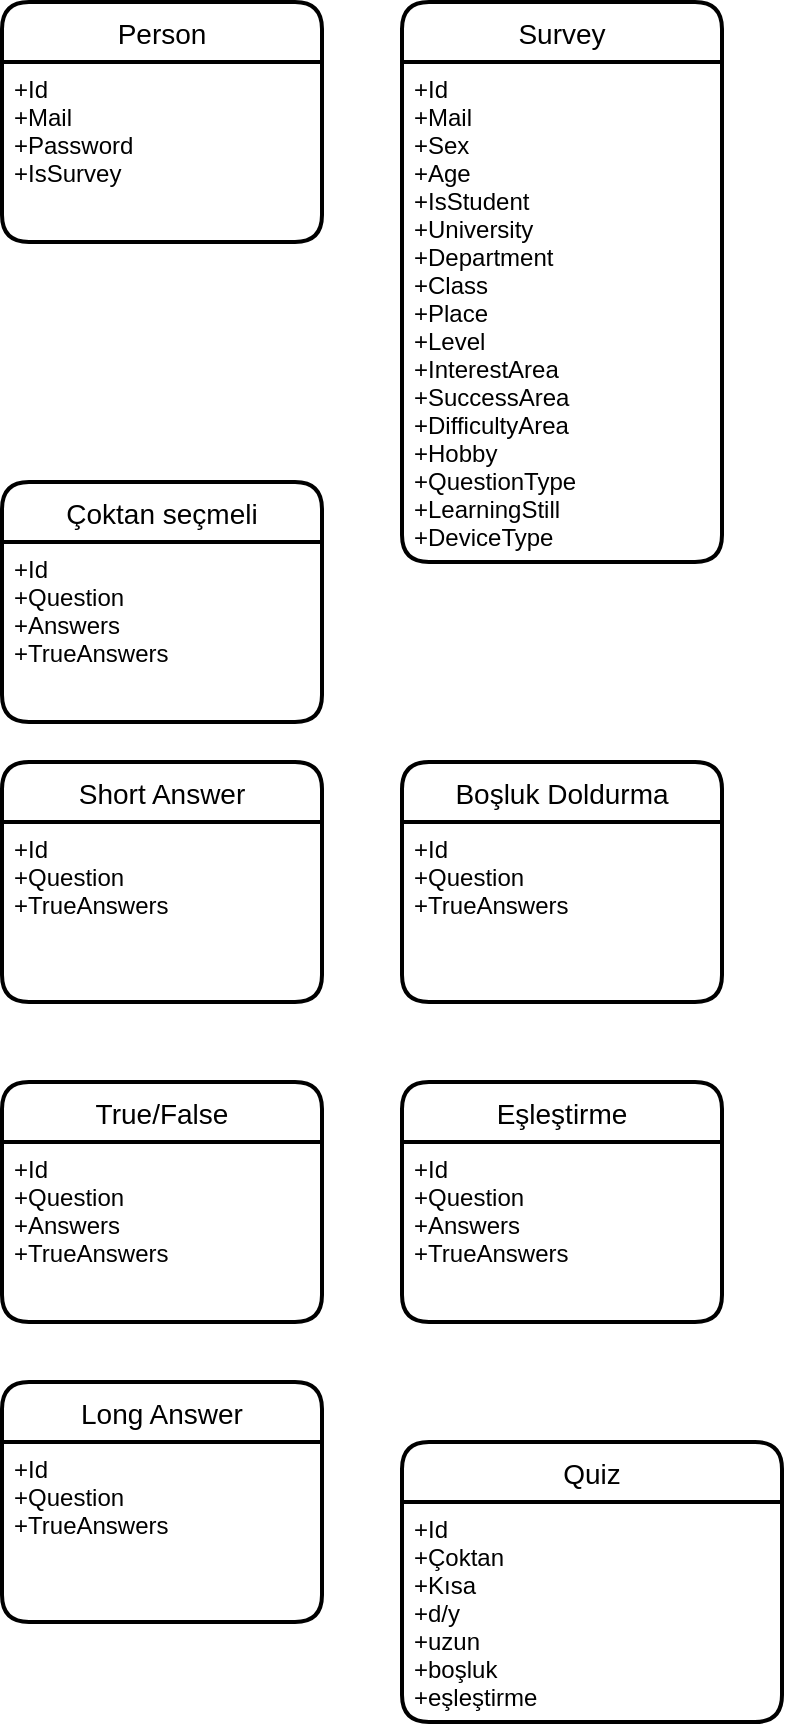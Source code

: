 <mxfile version="14.4.4" type="github">
  <diagram id="C5RBs43oDa-KdzZeNtuy" name="Page-1">
    <mxGraphModel dx="1382" dy="802" grid="1" gridSize="10" guides="1" tooltips="1" connect="1" arrows="1" fold="1" page="1" pageScale="1" pageWidth="827" pageHeight="1169" math="0" shadow="0">
      <root>
        <mxCell id="WIyWlLk6GJQsqaUBKTNV-0" />
        <mxCell id="WIyWlLk6GJQsqaUBKTNV-1" parent="WIyWlLk6GJQsqaUBKTNV-0" />
        <mxCell id="V-I4ZGH9oPwpbEzWstbQ-2" value="Person" style="swimlane;childLayout=stackLayout;horizontal=1;startSize=30;horizontalStack=0;rounded=1;fontSize=14;fontStyle=0;strokeWidth=2;resizeParent=0;resizeLast=1;shadow=0;dashed=0;align=center;" vertex="1" parent="WIyWlLk6GJQsqaUBKTNV-1">
          <mxGeometry x="180" y="40" width="160" height="120" as="geometry" />
        </mxCell>
        <mxCell id="V-I4ZGH9oPwpbEzWstbQ-3" value="+Id&#xa;+Mail&#xa;+Password&#xa;+IsSurvey" style="align=left;strokeColor=none;fillColor=none;spacingLeft=4;fontSize=12;verticalAlign=top;resizable=0;rotatable=0;part=1;" vertex="1" parent="V-I4ZGH9oPwpbEzWstbQ-2">
          <mxGeometry y="30" width="160" height="90" as="geometry" />
        </mxCell>
        <mxCell id="V-I4ZGH9oPwpbEzWstbQ-7" value="Survey" style="swimlane;childLayout=stackLayout;horizontal=1;startSize=30;horizontalStack=0;rounded=1;fontSize=14;fontStyle=0;strokeWidth=2;resizeParent=0;resizeLast=1;shadow=0;dashed=0;align=center;" vertex="1" parent="WIyWlLk6GJQsqaUBKTNV-1">
          <mxGeometry x="380" y="40" width="160" height="280" as="geometry" />
        </mxCell>
        <mxCell id="V-I4ZGH9oPwpbEzWstbQ-8" value="+Id&#xa;+Mail&#xa;+Sex&#xa;+Age&#xa;+IsStudent&#xa;+University&#xa;+Department&#xa;+Class&#xa;+Place&#xa;+Level&#xa;+InterestArea&#xa;+SuccessArea&#xa;+DifficultyArea&#xa;+Hobby&#xa;+QuestionType&#xa;+LearningStill&#xa;+DeviceType" style="align=left;strokeColor=none;fillColor=none;spacingLeft=4;fontSize=12;verticalAlign=top;resizable=0;rotatable=0;part=1;" vertex="1" parent="V-I4ZGH9oPwpbEzWstbQ-7">
          <mxGeometry y="30" width="160" height="250" as="geometry" />
        </mxCell>
        <mxCell id="V-I4ZGH9oPwpbEzWstbQ-10" value="Çoktan seçmeli" style="swimlane;childLayout=stackLayout;horizontal=1;startSize=30;horizontalStack=0;rounded=1;fontSize=14;fontStyle=0;strokeWidth=2;resizeParent=0;resizeLast=1;shadow=0;dashed=0;align=center;" vertex="1" parent="WIyWlLk6GJQsqaUBKTNV-1">
          <mxGeometry x="180" y="280" width="160" height="120" as="geometry" />
        </mxCell>
        <mxCell id="V-I4ZGH9oPwpbEzWstbQ-11" value="+Id&#xa;+Question&#xa;+Answers&#xa;+TrueAnswers" style="align=left;strokeColor=none;fillColor=none;spacingLeft=4;fontSize=12;verticalAlign=top;resizable=0;rotatable=0;part=1;" vertex="1" parent="V-I4ZGH9oPwpbEzWstbQ-10">
          <mxGeometry y="30" width="160" height="90" as="geometry" />
        </mxCell>
        <mxCell id="V-I4ZGH9oPwpbEzWstbQ-12" value="Short Answer" style="swimlane;childLayout=stackLayout;horizontal=1;startSize=30;horizontalStack=0;rounded=1;fontSize=14;fontStyle=0;strokeWidth=2;resizeParent=0;resizeLast=1;shadow=0;dashed=0;align=center;" vertex="1" parent="WIyWlLk6GJQsqaUBKTNV-1">
          <mxGeometry x="180" y="420" width="160" height="120" as="geometry" />
        </mxCell>
        <mxCell id="V-I4ZGH9oPwpbEzWstbQ-13" value="+Id&#xa;+Question&#xa;+TrueAnswers" style="align=left;strokeColor=none;fillColor=none;spacingLeft=4;fontSize=12;verticalAlign=top;resizable=0;rotatable=0;part=1;" vertex="1" parent="V-I4ZGH9oPwpbEzWstbQ-12">
          <mxGeometry y="30" width="160" height="90" as="geometry" />
        </mxCell>
        <mxCell id="V-I4ZGH9oPwpbEzWstbQ-14" value="True/False" style="swimlane;childLayout=stackLayout;horizontal=1;startSize=30;horizontalStack=0;rounded=1;fontSize=14;fontStyle=0;strokeWidth=2;resizeParent=0;resizeLast=1;shadow=0;dashed=0;align=center;" vertex="1" parent="WIyWlLk6GJQsqaUBKTNV-1">
          <mxGeometry x="180" y="580" width="160" height="120" as="geometry" />
        </mxCell>
        <mxCell id="V-I4ZGH9oPwpbEzWstbQ-15" value="+Id&#xa;+Question&#xa;+Answers&#xa;+TrueAnswers" style="align=left;strokeColor=none;fillColor=none;spacingLeft=4;fontSize=12;verticalAlign=top;resizable=0;rotatable=0;part=1;" vertex="1" parent="V-I4ZGH9oPwpbEzWstbQ-14">
          <mxGeometry y="30" width="160" height="90" as="geometry" />
        </mxCell>
        <mxCell id="V-I4ZGH9oPwpbEzWstbQ-16" value="Long Answer" style="swimlane;childLayout=stackLayout;horizontal=1;startSize=30;horizontalStack=0;rounded=1;fontSize=14;fontStyle=0;strokeWidth=2;resizeParent=0;resizeLast=1;shadow=0;dashed=0;align=center;" vertex="1" parent="WIyWlLk6GJQsqaUBKTNV-1">
          <mxGeometry x="180" y="730" width="160" height="120" as="geometry" />
        </mxCell>
        <mxCell id="V-I4ZGH9oPwpbEzWstbQ-17" value="+Id&#xa;+Question&#xa;+TrueAnswers" style="align=left;strokeColor=none;fillColor=none;spacingLeft=4;fontSize=12;verticalAlign=top;resizable=0;rotatable=0;part=1;" vertex="1" parent="V-I4ZGH9oPwpbEzWstbQ-16">
          <mxGeometry y="30" width="160" height="90" as="geometry" />
        </mxCell>
        <mxCell id="V-I4ZGH9oPwpbEzWstbQ-18" value="Boşluk Doldurma" style="swimlane;childLayout=stackLayout;horizontal=1;startSize=30;horizontalStack=0;rounded=1;fontSize=14;fontStyle=0;strokeWidth=2;resizeParent=0;resizeLast=1;shadow=0;dashed=0;align=center;" vertex="1" parent="WIyWlLk6GJQsqaUBKTNV-1">
          <mxGeometry x="380" y="420" width="160" height="120" as="geometry" />
        </mxCell>
        <mxCell id="V-I4ZGH9oPwpbEzWstbQ-19" value="+Id&#xa;+Question&#xa;+TrueAnswers" style="align=left;strokeColor=none;fillColor=none;spacingLeft=4;fontSize=12;verticalAlign=top;resizable=0;rotatable=0;part=1;" vertex="1" parent="V-I4ZGH9oPwpbEzWstbQ-18">
          <mxGeometry y="30" width="160" height="90" as="geometry" />
        </mxCell>
        <mxCell id="V-I4ZGH9oPwpbEzWstbQ-20" value="Eşleştirme" style="swimlane;childLayout=stackLayout;horizontal=1;startSize=30;horizontalStack=0;rounded=1;fontSize=14;fontStyle=0;strokeWidth=2;resizeParent=0;resizeLast=1;shadow=0;dashed=0;align=center;" vertex="1" parent="WIyWlLk6GJQsqaUBKTNV-1">
          <mxGeometry x="380" y="580" width="160" height="120" as="geometry" />
        </mxCell>
        <mxCell id="V-I4ZGH9oPwpbEzWstbQ-21" value="+Id&#xa;+Question&#xa;+Answers&#xa;+TrueAnswers" style="align=left;strokeColor=none;fillColor=none;spacingLeft=4;fontSize=12;verticalAlign=top;resizable=0;rotatable=0;part=1;" vertex="1" parent="V-I4ZGH9oPwpbEzWstbQ-20">
          <mxGeometry y="30" width="160" height="90" as="geometry" />
        </mxCell>
        <mxCell id="V-I4ZGH9oPwpbEzWstbQ-24" value="Quiz" style="swimlane;childLayout=stackLayout;horizontal=1;startSize=30;horizontalStack=0;rounded=1;fontSize=14;fontStyle=0;strokeWidth=2;resizeParent=0;resizeLast=1;shadow=0;dashed=0;align=center;" vertex="1" parent="WIyWlLk6GJQsqaUBKTNV-1">
          <mxGeometry x="380" y="760" width="190" height="140" as="geometry" />
        </mxCell>
        <mxCell id="V-I4ZGH9oPwpbEzWstbQ-25" value="+Id&#xa;+Çoktan&#xa;+Kısa&#xa;+d/y&#xa;+uzun&#xa;+boşluk&#xa;+eşleştirme" style="align=left;strokeColor=none;fillColor=none;spacingLeft=4;fontSize=12;verticalAlign=top;resizable=0;rotatable=0;part=1;" vertex="1" parent="V-I4ZGH9oPwpbEzWstbQ-24">
          <mxGeometry y="30" width="190" height="110" as="geometry" />
        </mxCell>
      </root>
    </mxGraphModel>
  </diagram>
</mxfile>
